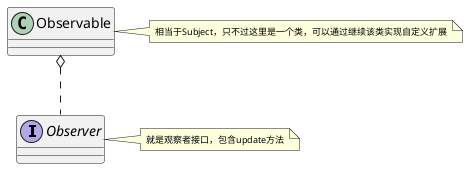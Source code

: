 @startuml

interface Observer
note right:<size:9>就是观察者接口，包含update方法
class Observable
note right:<size:9>相当于Subject，只不过这里是一个类，可以通过继续该类实现自定义扩展

Observable o.. Observer

@enduml